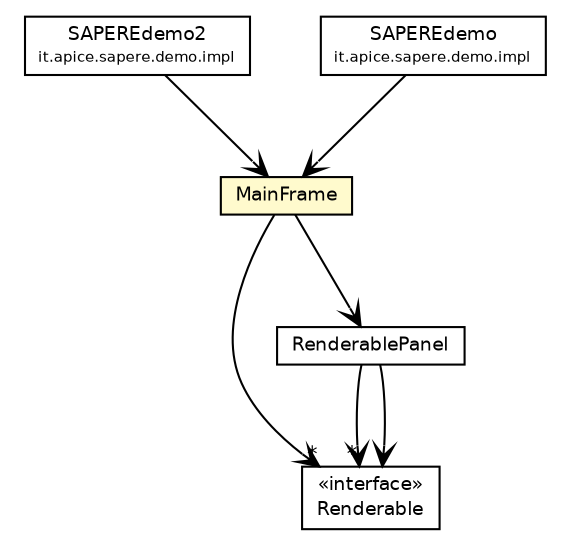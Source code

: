 #!/usr/local/bin/dot
#
# Class diagram 
# Generated by UmlGraph version 4.4 (http://www.spinellis.gr/sw/umlgraph)
#

digraph G {
	edge [fontname="Helvetica",fontsize=10,labelfontname="Helvetica",labelfontsize=10];
	node [fontname="Helvetica",fontsize=10,shape=plaintext];
	// it.apice.sapere.demo.impl.SAPEREdemo2
	c83217 [label=<<table border="0" cellborder="1" cellspacing="0" cellpadding="2" port="p" href="../../impl/SAPEREdemo2.html">
		<tr><td><table border="0" cellspacing="0" cellpadding="1">
			<tr><td> SAPEREdemo2 </td></tr>
			<tr><td><font point-size="7.0"> it.apice.sapere.demo.impl </font></td></tr>
		</table></td></tr>
		</table>>, fontname="Helvetica", fontcolor="black", fontsize=9.0];
	// it.apice.sapere.demo.impl.SAPEREdemo
	c83218 [label=<<table border="0" cellborder="1" cellspacing="0" cellpadding="2" port="p" href="../../impl/SAPEREdemo.html">
		<tr><td><table border="0" cellspacing="0" cellpadding="1">
			<tr><td> SAPEREdemo </td></tr>
			<tr><td><font point-size="7.0"> it.apice.sapere.demo.impl </font></td></tr>
		</table></td></tr>
		</table>>, fontname="Helvetica", fontcolor="black", fontsize=9.0];
	// it.apice.sapere.demo.rendering.impl.Renderable
	c83223 [label=<<table border="0" cellborder="1" cellspacing="0" cellpadding="2" port="p" href="./Renderable.html">
		<tr><td><table border="0" cellspacing="0" cellpadding="1">
			<tr><td> &laquo;interface&raquo; </td></tr>
			<tr><td> Renderable </td></tr>
		</table></td></tr>
		</table>>, fontname="Helvetica", fontcolor="black", fontsize=9.0];
	// it.apice.sapere.demo.rendering.impl.MainFrame
	c83224 [label=<<table border="0" cellborder="1" cellspacing="0" cellpadding="2" port="p" bgcolor="lemonChiffon" href="./MainFrame.html">
		<tr><td><table border="0" cellspacing="0" cellpadding="1">
			<tr><td> MainFrame </td></tr>
		</table></td></tr>
		</table>>, fontname="Helvetica", fontcolor="black", fontsize=9.0];
	// it.apice.sapere.demo.rendering.impl.MainFrame.RenderablePanel
	c83225 [label=<<table border="0" cellborder="1" cellspacing="0" cellpadding="2" port="p" href="./MainFrame.RenderablePanel.html">
		<tr><td><table border="0" cellspacing="0" cellpadding="1">
			<tr><td> RenderablePanel </td></tr>
		</table></td></tr>
		</table>>, fontname="Helvetica", fontcolor="black", fontsize=9.0];
	// it.apice.sapere.demo.impl.SAPEREdemo2 NAVASSOC it.apice.sapere.demo.rendering.impl.MainFrame
	c83217:p -> c83224:p [taillabel="", label="", headlabel="", fontname="Helvetica", fontcolor="black", fontsize=10.0, color="black", arrowhead=open];
	// it.apice.sapere.demo.impl.SAPEREdemo NAVASSOC it.apice.sapere.demo.rendering.impl.MainFrame
	c83218:p -> c83224:p [taillabel="", label="", headlabel="", fontname="Helvetica", fontcolor="black", fontsize=10.0, color="black", arrowhead=open];
	// it.apice.sapere.demo.rendering.impl.MainFrame NAVASSOC it.apice.sapere.demo.rendering.impl.MainFrame.RenderablePanel
	c83224:p -> c83225:p [taillabel="", label="", headlabel="", fontname="Helvetica", fontcolor="black", fontsize=10.0, color="black", arrowhead=open];
	// it.apice.sapere.demo.rendering.impl.MainFrame NAVASSOC it.apice.sapere.demo.rendering.impl.Renderable
	c83224:p -> c83223:p [taillabel="", label="", headlabel="*", fontname="Helvetica", fontcolor="black", fontsize=10.0, color="black", arrowhead=open];
	// it.apice.sapere.demo.rendering.impl.MainFrame.RenderablePanel NAVASSOC it.apice.sapere.demo.rendering.impl.Renderable
	c83225:p -> c83223:p [taillabel="", label="", headlabel="*", fontname="Helvetica", fontcolor="black", fontsize=10.0, color="black", arrowhead=open];
	// it.apice.sapere.demo.rendering.impl.MainFrame.RenderablePanel NAVASSOC it.apice.sapere.demo.rendering.impl.Renderable
	c83225:p -> c83223:p [taillabel="", label="", headlabel="", fontname="Helvetica", fontcolor="black", fontsize=10.0, color="black", arrowhead=open];
}

